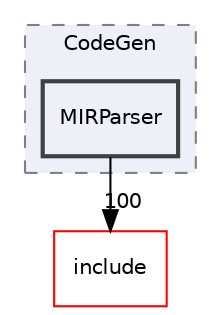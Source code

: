 digraph "lib/CodeGen/MIRParser"
{
 // LATEX_PDF_SIZE
  bgcolor="transparent";
  edge [fontname="Helvetica",fontsize="10",labelfontname="Helvetica",labelfontsize="10"];
  node [fontname="Helvetica",fontsize="10",shape="box"];
  compound=true
  subgraph clusterdir_1e8ad0574bd6e387992681ee57691a07 {
    graph [ bgcolor="#edf0f7", pencolor="grey50", style="filled,dashed,", label="CodeGen", fontname="Helvetica", fontsize="10", URL="dir_1e8ad0574bd6e387992681ee57691a07.html"]
  dir_fdce53bea115170a6d553184b2d567cf [label="MIRParser", style="filled,bold,", fillcolor="#edf0f7", color="grey25", URL="dir_fdce53bea115170a6d553184b2d567cf.html"];
  }
  dir_d44c64559bbebec7f509842c48db8b23 [label="include", style="", fillcolor="#edf0f7", color="red", URL="dir_d44c64559bbebec7f509842c48db8b23.html"];
  dir_fdce53bea115170a6d553184b2d567cf->dir_d44c64559bbebec7f509842c48db8b23 [headlabel="100", labeldistance=1.5 headhref="dir_000143_000082.html"];
}
